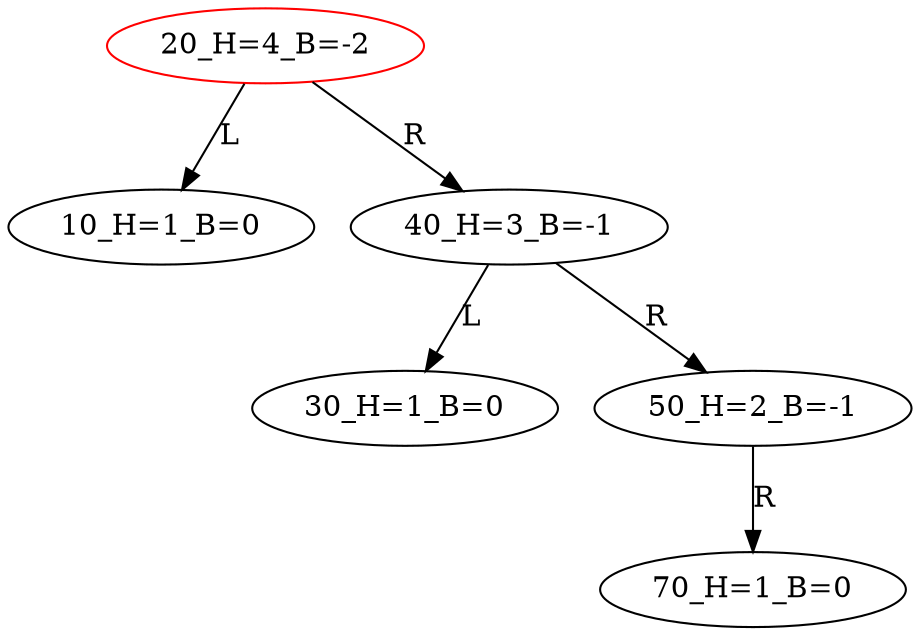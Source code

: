 digraph BiTreeBiTreeInsert {
"20_H=4_B=-2" -> {"10_H=1_B=0"} [label="L"]
"20_H=4_B=-2" -> {"40_H=3_B=-1"} [label="R"]
"40_H=3_B=-1" -> {"30_H=1_B=0"} [label="L"]
"40_H=3_B=-1" -> {"50_H=2_B=-1"} [label="R"]
"50_H=2_B=-1" -> {"70_H=1_B=0"} [label="R"]
"20_H=4_B=-2" [color=red]
"10_H=1_B=0"
"40_H=3_B=-1"
"30_H=1_B=0"
"50_H=2_B=-1"
"70_H=1_B=0"
}
